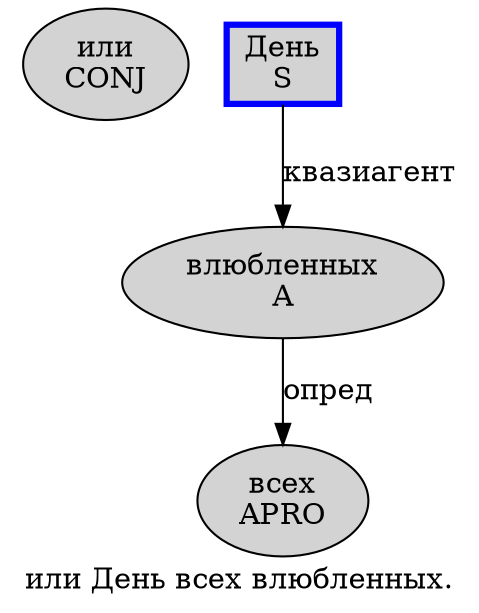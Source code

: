 digraph SENTENCE_1469 {
	graph [label="или День всех влюбленных."]
	node [style=filled]
		0 [label="или
CONJ" color="" fillcolor=lightgray penwidth=1 shape=ellipse]
		1 [label="День
S" color=blue fillcolor=lightgray penwidth=3 shape=box]
		2 [label="всех
APRO" color="" fillcolor=lightgray penwidth=1 shape=ellipse]
		3 [label="влюбленных
A" color="" fillcolor=lightgray penwidth=1 shape=ellipse]
			1 -> 3 [label="квазиагент"]
			3 -> 2 [label="опред"]
}